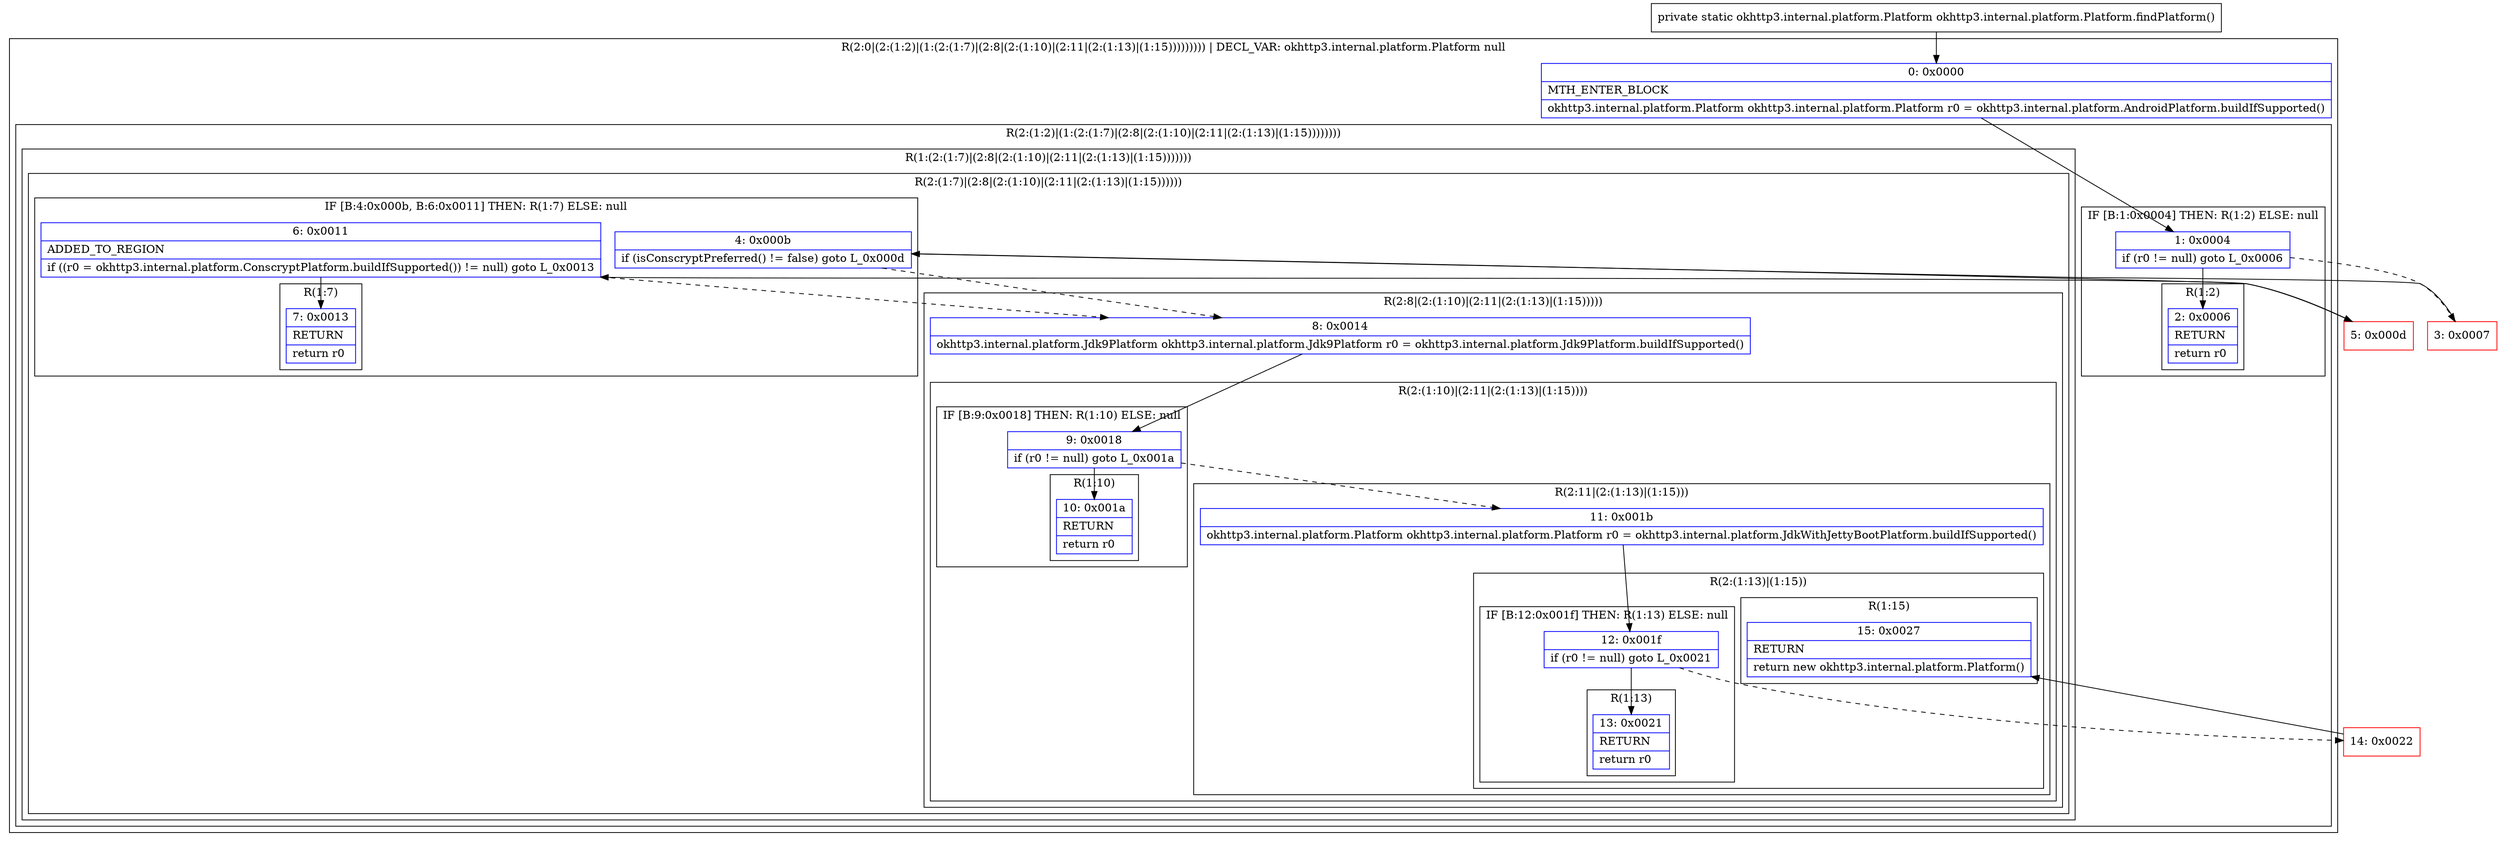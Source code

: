 digraph "CFG forokhttp3.internal.platform.Platform.findPlatform()Lokhttp3\/internal\/platform\/Platform;" {
subgraph cluster_Region_1927749478 {
label = "R(2:0|(2:(1:2)|(1:(2:(1:7)|(2:8|(2:(1:10)|(2:11|(2:(1:13)|(1:15))))))))) | DECL_VAR: okhttp3.internal.platform.Platform null\l";
node [shape=record,color=blue];
Node_0 [shape=record,label="{0\:\ 0x0000|MTH_ENTER_BLOCK\l|okhttp3.internal.platform.Platform okhttp3.internal.platform.Platform r0 = okhttp3.internal.platform.AndroidPlatform.buildIfSupported()\l}"];
subgraph cluster_Region_293653522 {
label = "R(2:(1:2)|(1:(2:(1:7)|(2:8|(2:(1:10)|(2:11|(2:(1:13)|(1:15))))))))";
node [shape=record,color=blue];
subgraph cluster_IfRegion_2076767884 {
label = "IF [B:1:0x0004] THEN: R(1:2) ELSE: null";
node [shape=record,color=blue];
Node_1 [shape=record,label="{1\:\ 0x0004|if (r0 != null) goto L_0x0006\l}"];
subgraph cluster_Region_1072206988 {
label = "R(1:2)";
node [shape=record,color=blue];
Node_2 [shape=record,label="{2\:\ 0x0006|RETURN\l|return r0\l}"];
}
}
subgraph cluster_Region_591487395 {
label = "R(1:(2:(1:7)|(2:8|(2:(1:10)|(2:11|(2:(1:13)|(1:15)))))))";
node [shape=record,color=blue];
subgraph cluster_Region_2037127022 {
label = "R(2:(1:7)|(2:8|(2:(1:10)|(2:11|(2:(1:13)|(1:15))))))";
node [shape=record,color=blue];
subgraph cluster_IfRegion_1611257797 {
label = "IF [B:4:0x000b, B:6:0x0011] THEN: R(1:7) ELSE: null";
node [shape=record,color=blue];
Node_4 [shape=record,label="{4\:\ 0x000b|if (isConscryptPreferred() != false) goto L_0x000d\l}"];
Node_6 [shape=record,label="{6\:\ 0x0011|ADDED_TO_REGION\l|if ((r0 = okhttp3.internal.platform.ConscryptPlatform.buildIfSupported()) != null) goto L_0x0013\l}"];
subgraph cluster_Region_2013161354 {
label = "R(1:7)";
node [shape=record,color=blue];
Node_7 [shape=record,label="{7\:\ 0x0013|RETURN\l|return r0\l}"];
}
}
subgraph cluster_Region_1045823286 {
label = "R(2:8|(2:(1:10)|(2:11|(2:(1:13)|(1:15)))))";
node [shape=record,color=blue];
Node_8 [shape=record,label="{8\:\ 0x0014|okhttp3.internal.platform.Jdk9Platform okhttp3.internal.platform.Jdk9Platform r0 = okhttp3.internal.platform.Jdk9Platform.buildIfSupported()\l}"];
subgraph cluster_Region_1603951791 {
label = "R(2:(1:10)|(2:11|(2:(1:13)|(1:15))))";
node [shape=record,color=blue];
subgraph cluster_IfRegion_1954794421 {
label = "IF [B:9:0x0018] THEN: R(1:10) ELSE: null";
node [shape=record,color=blue];
Node_9 [shape=record,label="{9\:\ 0x0018|if (r0 != null) goto L_0x001a\l}"];
subgraph cluster_Region_1212366655 {
label = "R(1:10)";
node [shape=record,color=blue];
Node_10 [shape=record,label="{10\:\ 0x001a|RETURN\l|return r0\l}"];
}
}
subgraph cluster_Region_871665231 {
label = "R(2:11|(2:(1:13)|(1:15)))";
node [shape=record,color=blue];
Node_11 [shape=record,label="{11\:\ 0x001b|okhttp3.internal.platform.Platform okhttp3.internal.platform.Platform r0 = okhttp3.internal.platform.JdkWithJettyBootPlatform.buildIfSupported()\l}"];
subgraph cluster_Region_1188357973 {
label = "R(2:(1:13)|(1:15))";
node [shape=record,color=blue];
subgraph cluster_IfRegion_583629640 {
label = "IF [B:12:0x001f] THEN: R(1:13) ELSE: null";
node [shape=record,color=blue];
Node_12 [shape=record,label="{12\:\ 0x001f|if (r0 != null) goto L_0x0021\l}"];
subgraph cluster_Region_1224590023 {
label = "R(1:13)";
node [shape=record,color=blue];
Node_13 [shape=record,label="{13\:\ 0x0021|RETURN\l|return r0\l}"];
}
}
subgraph cluster_Region_1749923765 {
label = "R(1:15)";
node [shape=record,color=blue];
Node_15 [shape=record,label="{15\:\ 0x0027|RETURN\l|return new okhttp3.internal.platform.Platform()\l}"];
}
}
}
}
}
}
}
}
}
Node_3 [shape=record,color=red,label="{3\:\ 0x0007}"];
Node_5 [shape=record,color=red,label="{5\:\ 0x000d}"];
Node_14 [shape=record,color=red,label="{14\:\ 0x0022}"];
MethodNode[shape=record,label="{private static okhttp3.internal.platform.Platform okhttp3.internal.platform.Platform.findPlatform() }"];
MethodNode -> Node_0;
Node_0 -> Node_1;
Node_1 -> Node_2;
Node_1 -> Node_3[style=dashed];
Node_4 -> Node_5;
Node_4 -> Node_8[style=dashed];
Node_6 -> Node_7;
Node_6 -> Node_8[style=dashed];
Node_8 -> Node_9;
Node_9 -> Node_10;
Node_9 -> Node_11[style=dashed];
Node_11 -> Node_12;
Node_12 -> Node_13;
Node_12 -> Node_14[style=dashed];
Node_3 -> Node_4;
Node_5 -> Node_6;
Node_14 -> Node_15;
}

